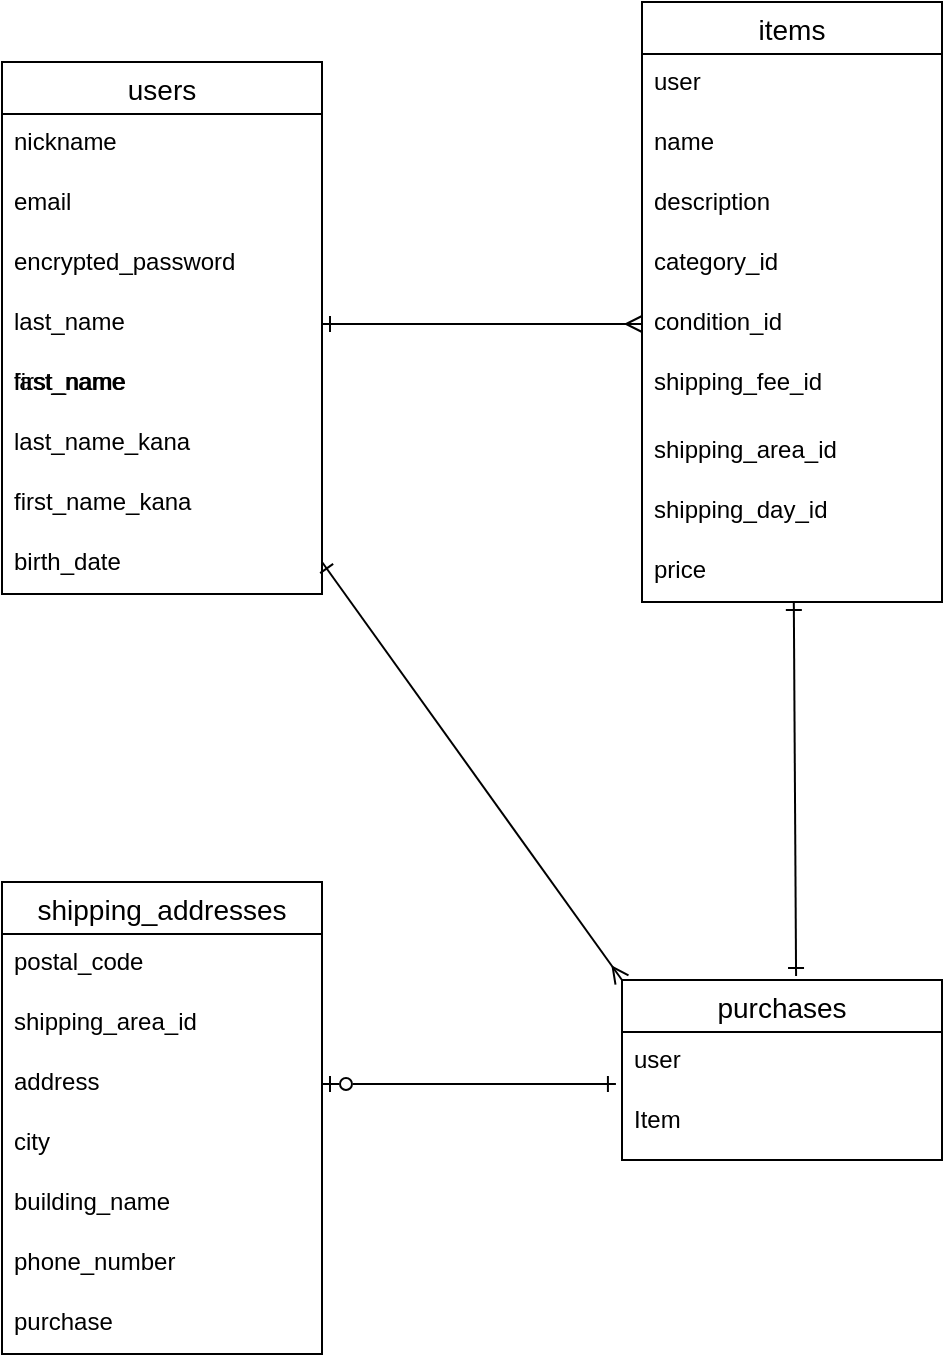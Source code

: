 <mxfile>
    <diagram id="97eLP7bPsV4qEImJlsXm" name="ページ1">
        <mxGraphModel dx="1527" dy="-162" grid="1" gridSize="10" guides="1" tooltips="1" connect="1" arrows="1" fold="1" page="1" pageScale="1" pageWidth="827" pageHeight="1169" math="0" shadow="0">
            <root>
                <mxCell id="0"/>
                <mxCell id="1" parent="0"/>
                <mxCell id="tbD8uesyrh6-m02SWOcG-5" value="users" style="swimlane;fontStyle=0;childLayout=stackLayout;horizontal=1;startSize=26;horizontalStack=0;resizeParent=1;resizeParentMax=0;resizeLast=0;collapsible=1;marginBottom=0;align=center;fontSize=14;" parent="1" vertex="1">
                    <mxGeometry x="50" y="1250" width="160" height="266" as="geometry"/>
                </mxCell>
                <mxCell id="tbD8uesyrh6-m02SWOcG-6" value="nickname" style="text;strokeColor=none;fillColor=none;spacingLeft=4;spacingRight=4;overflow=hidden;rotatable=0;points=[[0,0.5],[1,0.5]];portConstraint=eastwest;fontSize=12;" parent="tbD8uesyrh6-m02SWOcG-5" vertex="1">
                    <mxGeometry y="26" width="160" height="30" as="geometry"/>
                </mxCell>
                <mxCell id="tbD8uesyrh6-m02SWOcG-8" value="email" style="text;strokeColor=none;fillColor=none;spacingLeft=4;spacingRight=4;overflow=hidden;rotatable=0;points=[[0,0.5],[1,0.5]];portConstraint=eastwest;fontSize=12;" parent="tbD8uesyrh6-m02SWOcG-5" vertex="1">
                    <mxGeometry y="56" width="160" height="30" as="geometry"/>
                </mxCell>
                <mxCell id="tbD8uesyrh6-m02SWOcG-9" value="encrypted_password" style="text;strokeColor=none;fillColor=none;spacingLeft=4;spacingRight=4;overflow=hidden;rotatable=0;points=[[0,0.5],[1,0.5]];portConstraint=eastwest;fontSize=12;" parent="tbD8uesyrh6-m02SWOcG-5" vertex="1">
                    <mxGeometry y="86" width="160" height="30" as="geometry"/>
                </mxCell>
                <mxCell id="tbD8uesyrh6-m02SWOcG-11" value="last_name" style="text;strokeColor=none;fillColor=none;spacingLeft=4;spacingRight=4;overflow=hidden;rotatable=0;points=[[0,0.5],[1,0.5]];portConstraint=eastwest;fontSize=12;" parent="tbD8uesyrh6-m02SWOcG-5" vertex="1">
                    <mxGeometry y="116" width="160" height="30" as="geometry"/>
                </mxCell>
                <mxCell id="tbD8uesyrh6-m02SWOcG-13" value="first_name" style="text;strokeColor=none;fillColor=none;spacingLeft=4;spacingRight=4;overflow=hidden;rotatable=0;points=[[0,0.5],[1,0.5]];portConstraint=eastwest;fontSize=12;" parent="tbD8uesyrh6-m02SWOcG-5" vertex="1">
                    <mxGeometry y="146" width="160" height="30" as="geometry"/>
                </mxCell>
                <mxCell id="tbD8uesyrh6-m02SWOcG-15" value="last_name_kana" style="text;strokeColor=none;fillColor=none;spacingLeft=4;spacingRight=4;overflow=hidden;rotatable=0;points=[[0,0.5],[1,0.5]];portConstraint=eastwest;fontSize=12;" parent="tbD8uesyrh6-m02SWOcG-5" vertex="1">
                    <mxGeometry y="176" width="160" height="30" as="geometry"/>
                </mxCell>
                <mxCell id="tbD8uesyrh6-m02SWOcG-16" value="first_name_kana" style="text;strokeColor=none;fillColor=none;spacingLeft=4;spacingRight=4;overflow=hidden;rotatable=0;points=[[0,0.5],[1,0.5]];portConstraint=eastwest;fontSize=12;" parent="tbD8uesyrh6-m02SWOcG-5" vertex="1">
                    <mxGeometry y="206" width="160" height="30" as="geometry"/>
                </mxCell>
                <mxCell id="tbD8uesyrh6-m02SWOcG-17" value="birth_date" style="text;strokeColor=none;fillColor=none;spacingLeft=4;spacingRight=4;overflow=hidden;rotatable=0;points=[[0,0.5],[1,0.5]];portConstraint=eastwest;fontSize=12;" parent="tbD8uesyrh6-m02SWOcG-5" vertex="1">
                    <mxGeometry y="236" width="160" height="30" as="geometry"/>
                </mxCell>
                <mxCell id="tbD8uesyrh6-m02SWOcG-63" style="edgeStyle=none;html=1;entryX=0.544;entryY=-0.022;entryDx=0;entryDy=0;entryPerimeter=0;startArrow=ERone;startFill=0;endArrow=ERone;endFill=0;" parent="1" source="tbD8uesyrh6-m02SWOcG-18" target="tbD8uesyrh6-m02SWOcG-46" edge="1">
                    <mxGeometry relative="1" as="geometry"/>
                </mxCell>
                <mxCell id="tbD8uesyrh6-m02SWOcG-18" value="items" style="swimlane;fontStyle=0;childLayout=stackLayout;horizontal=1;startSize=26;horizontalStack=0;resizeParent=1;resizeParentMax=0;resizeLast=0;collapsible=1;marginBottom=0;align=center;fontSize=14;" parent="1" vertex="1">
                    <mxGeometry x="370" y="1220" width="150" height="300" as="geometry"/>
                </mxCell>
                <mxCell id="tbD8uesyrh6-m02SWOcG-19" value="user" style="text;strokeColor=none;fillColor=none;spacingLeft=4;spacingRight=4;overflow=hidden;rotatable=0;points=[[0,0.5],[1,0.5]];portConstraint=eastwest;fontSize=12;" parent="tbD8uesyrh6-m02SWOcG-18" vertex="1">
                    <mxGeometry y="26" width="150" height="30" as="geometry"/>
                </mxCell>
                <mxCell id="tbD8uesyrh6-m02SWOcG-21" value="name" style="text;strokeColor=none;fillColor=none;spacingLeft=4;spacingRight=4;overflow=hidden;rotatable=0;points=[[0,0.5],[1,0.5]];portConstraint=eastwest;fontSize=12;" parent="tbD8uesyrh6-m02SWOcG-18" vertex="1">
                    <mxGeometry y="56" width="150" height="30" as="geometry"/>
                </mxCell>
                <mxCell id="tbD8uesyrh6-m02SWOcG-23" value="description" style="text;strokeColor=none;fillColor=none;spacingLeft=4;spacingRight=4;overflow=hidden;rotatable=0;points=[[0,0.5],[1,0.5]];portConstraint=eastwest;fontSize=12;" parent="tbD8uesyrh6-m02SWOcG-18" vertex="1">
                    <mxGeometry y="86" width="150" height="30" as="geometry"/>
                </mxCell>
                <mxCell id="tbD8uesyrh6-m02SWOcG-24" value="category_id" style="text;strokeColor=none;fillColor=none;spacingLeft=4;spacingRight=4;overflow=hidden;rotatable=0;points=[[0,0.5],[1,0.5]];portConstraint=eastwest;fontSize=12;" parent="tbD8uesyrh6-m02SWOcG-18" vertex="1">
                    <mxGeometry y="116" width="150" height="30" as="geometry"/>
                </mxCell>
                <mxCell id="tbD8uesyrh6-m02SWOcG-25" value="condition_id" style="text;strokeColor=none;fillColor=none;spacingLeft=4;spacingRight=4;overflow=hidden;rotatable=0;points=[[0,0.5],[1,0.5]];portConstraint=eastwest;fontSize=12;" parent="tbD8uesyrh6-m02SWOcG-18" vertex="1">
                    <mxGeometry y="146" width="150" height="30" as="geometry"/>
                </mxCell>
                <mxCell id="tbD8uesyrh6-m02SWOcG-26" value="shipping_fee_id" style="text;strokeColor=none;fillColor=none;spacingLeft=4;spacingRight=4;overflow=hidden;rotatable=0;points=[[0,0.5],[1,0.5]];portConstraint=eastwest;fontSize=12;" parent="tbD8uesyrh6-m02SWOcG-18" vertex="1">
                    <mxGeometry y="176" width="150" height="34" as="geometry"/>
                </mxCell>
                <mxCell id="2" value="shipping_area_id" style="text;strokeColor=none;fillColor=none;spacingLeft=4;spacingRight=4;overflow=hidden;rotatable=0;points=[[0,0.5],[1,0.5]];portConstraint=eastwest;fontSize=12;" parent="tbD8uesyrh6-m02SWOcG-18" vertex="1">
                    <mxGeometry y="210" width="150" height="30" as="geometry"/>
                </mxCell>
                <mxCell id="tbD8uesyrh6-m02SWOcG-36" value="shipping_day_id" style="text;strokeColor=none;fillColor=none;spacingLeft=4;spacingRight=4;overflow=hidden;rotatable=0;points=[[0,0.5],[1,0.5]];portConstraint=eastwest;fontSize=12;" parent="tbD8uesyrh6-m02SWOcG-18" vertex="1">
                    <mxGeometry y="240" width="150" height="30" as="geometry"/>
                </mxCell>
                <mxCell id="tbD8uesyrh6-m02SWOcG-37" value="price" style="text;strokeColor=none;fillColor=none;spacingLeft=4;spacingRight=4;overflow=hidden;rotatable=0;points=[[0,0.5],[1,0.5]];portConstraint=eastwest;fontSize=12;" parent="tbD8uesyrh6-m02SWOcG-18" vertex="1">
                    <mxGeometry y="270" width="150" height="30" as="geometry"/>
                </mxCell>
                <mxCell id="tbD8uesyrh6-m02SWOcG-38" value="shipping_addresses" style="swimlane;fontStyle=0;childLayout=stackLayout;horizontal=1;startSize=26;horizontalStack=0;resizeParent=1;resizeParentMax=0;resizeLast=0;collapsible=1;marginBottom=0;align=center;fontSize=14;" parent="1" vertex="1">
                    <mxGeometry x="50" y="1660" width="160" height="236" as="geometry"/>
                </mxCell>
                <mxCell id="tbD8uesyrh6-m02SWOcG-41" value="postal_code" style="text;strokeColor=none;fillColor=none;spacingLeft=4;spacingRight=4;overflow=hidden;rotatable=0;points=[[0,0.5],[1,0.5]];portConstraint=eastwest;fontSize=12;" parent="tbD8uesyrh6-m02SWOcG-38" vertex="1">
                    <mxGeometry y="26" width="160" height="30" as="geometry"/>
                </mxCell>
                <mxCell id="tbD8uesyrh6-m02SWOcG-39" value="shipping_area_id" style="text;strokeColor=none;fillColor=none;spacingLeft=4;spacingRight=4;overflow=hidden;rotatable=0;points=[[0,0.5],[1,0.5]];portConstraint=eastwest;fontSize=12;" parent="tbD8uesyrh6-m02SWOcG-38" vertex="1">
                    <mxGeometry y="56" width="160" height="30" as="geometry"/>
                </mxCell>
                <mxCell id="tbD8uesyrh6-m02SWOcG-43" value="address" style="text;strokeColor=none;fillColor=none;spacingLeft=4;spacingRight=4;overflow=hidden;rotatable=0;points=[[0,0.5],[1,0.5]];portConstraint=eastwest;fontSize=12;" parent="tbD8uesyrh6-m02SWOcG-38" vertex="1">
                    <mxGeometry y="86" width="160" height="30" as="geometry"/>
                </mxCell>
                <mxCell id="tbD8uesyrh6-m02SWOcG-42" value="city" style="text;strokeColor=none;fillColor=none;spacingLeft=4;spacingRight=4;overflow=hidden;rotatable=0;points=[[0,0.5],[1,0.5]];portConstraint=eastwest;fontSize=12;" parent="tbD8uesyrh6-m02SWOcG-38" vertex="1">
                    <mxGeometry y="116" width="160" height="30" as="geometry"/>
                </mxCell>
                <mxCell id="tbD8uesyrh6-m02SWOcG-44" value="building_name" style="text;strokeColor=none;fillColor=none;spacingLeft=4;spacingRight=4;overflow=hidden;rotatable=0;points=[[0,0.5],[1,0.5]];portConstraint=eastwest;fontSize=12;" parent="tbD8uesyrh6-m02SWOcG-38" vertex="1">
                    <mxGeometry y="146" width="160" height="30" as="geometry"/>
                </mxCell>
                <mxCell id="tbD8uesyrh6-m02SWOcG-45" value="phone_number" style="text;strokeColor=none;fillColor=none;spacingLeft=4;spacingRight=4;overflow=hidden;rotatable=0;points=[[0,0.5],[1,0.5]];portConstraint=eastwest;fontSize=12;" parent="tbD8uesyrh6-m02SWOcG-38" vertex="1">
                    <mxGeometry y="176" width="160" height="30" as="geometry"/>
                </mxCell>
                <mxCell id="tbD8uesyrh6-m02SWOcG-40" value="purchase" style="text;strokeColor=none;fillColor=none;spacingLeft=4;spacingRight=4;overflow=hidden;rotatable=0;points=[[0,0.5],[1,0.5]];portConstraint=eastwest;fontSize=12;" parent="tbD8uesyrh6-m02SWOcG-38" vertex="1">
                    <mxGeometry y="206" width="160" height="30" as="geometry"/>
                </mxCell>
                <mxCell id="tbD8uesyrh6-m02SWOcG-65" style="edgeStyle=none;html=1;exitX=0;exitY=0;exitDx=0;exitDy=0;startArrow=ERmany;startFill=0;endArrow=ERone;endFill=0;" parent="1" source="tbD8uesyrh6-m02SWOcG-46" edge="1">
                    <mxGeometry relative="1" as="geometry">
                        <mxPoint x="210" y="1500" as="targetPoint"/>
                    </mxGeometry>
                </mxCell>
                <mxCell id="tbD8uesyrh6-m02SWOcG-46" value="purchases" style="swimlane;fontStyle=0;childLayout=stackLayout;horizontal=1;startSize=26;horizontalStack=0;resizeParent=1;resizeParentMax=0;resizeLast=0;collapsible=1;marginBottom=0;align=center;fontSize=14;" parent="1" vertex="1">
                    <mxGeometry x="360" y="1709" width="160" height="90" as="geometry"/>
                </mxCell>
                <mxCell id="tbD8uesyrh6-m02SWOcG-47" value="user" style="text;strokeColor=none;fillColor=none;spacingLeft=4;spacingRight=4;overflow=hidden;rotatable=0;points=[[0,0.5],[1,0.5]];portConstraint=eastwest;fontSize=12;" parent="tbD8uesyrh6-m02SWOcG-46" vertex="1">
                    <mxGeometry y="26" width="160" height="30" as="geometry"/>
                </mxCell>
                <mxCell id="tbD8uesyrh6-m02SWOcG-48" value="Item" style="text;strokeColor=none;fillColor=none;spacingLeft=4;spacingRight=4;overflow=hidden;rotatable=0;points=[[0,0.5],[1,0.5]];portConstraint=eastwest;fontSize=12;" parent="tbD8uesyrh6-m02SWOcG-46" vertex="1">
                    <mxGeometry y="56" width="160" height="34" as="geometry"/>
                </mxCell>
                <mxCell id="tbD8uesyrh6-m02SWOcG-52" value="last_name" style="text;strokeColor=none;fillColor=none;spacingLeft=4;spacingRight=4;overflow=hidden;rotatable=0;points=[[0,0.5],[1,0.5]];portConstraint=eastwest;fontSize=12;" parent="1" vertex="1">
                    <mxGeometry x="50" y="1396" width="160" height="30" as="geometry"/>
                </mxCell>
                <mxCell id="tbD8uesyrh6-m02SWOcG-55" style="edgeStyle=none;html=1;exitX=1;exitY=0.5;exitDx=0;exitDy=0;entryX=0;entryY=0.5;entryDx=0;entryDy=0;startArrow=ERone;startFill=0;endArrow=ERmany;endFill=0;" parent="1" source="tbD8uesyrh6-m02SWOcG-11" target="tbD8uesyrh6-m02SWOcG-25" edge="1">
                    <mxGeometry relative="1" as="geometry"/>
                </mxCell>
                <mxCell id="15" style="edgeStyle=none;html=1;entryX=-0.019;entryY=0.867;entryDx=0;entryDy=0;entryPerimeter=0;startArrow=ERzeroToOne;startFill=0;endArrow=ERone;endFill=0;" parent="1" target="tbD8uesyrh6-m02SWOcG-47" edge="1">
                    <mxGeometry relative="1" as="geometry">
                        <mxPoint x="210" y="1761" as="sourcePoint"/>
                        <Array as="points"/>
                    </mxGeometry>
                </mxCell>
            </root>
        </mxGraphModel>
    </diagram>
</mxfile>
